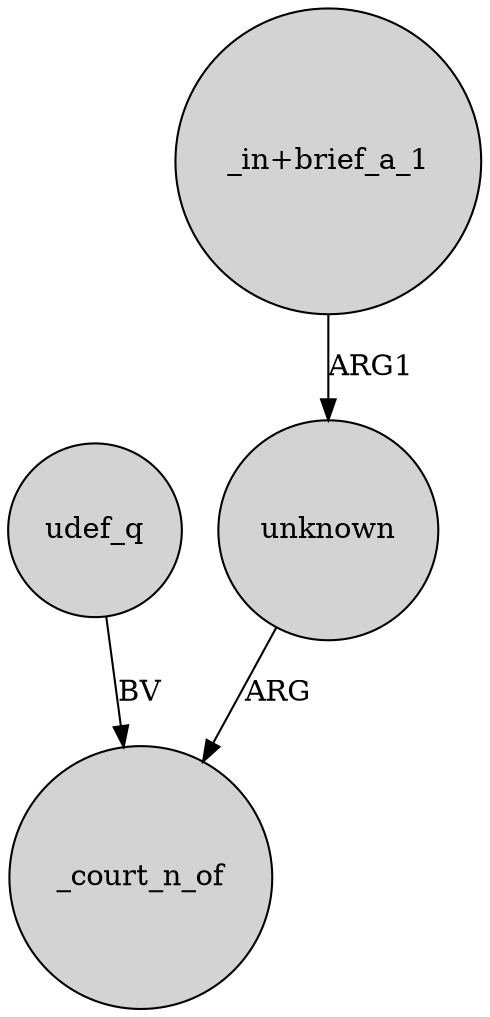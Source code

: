 digraph {
	node [shape=circle style=filled]
	unknown -> _court_n_of [label=ARG]
	"_in+brief_a_1" -> unknown [label=ARG1]
	udef_q -> _court_n_of [label=BV]
}
